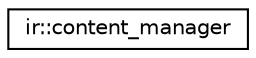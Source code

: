 digraph "Graphical Class Hierarchy"
{
 // LATEX_PDF_SIZE
  edge [fontname="Helvetica",fontsize="10",labelfontname="Helvetica",labelfontsize="10"];
  node [fontname="Helvetica",fontsize="10",shape=record];
  rankdir="LR";
  Node0 [label="ir::content_manager",height=0.2,width=0.4,color="black", fillcolor="white", style="filled",URL="$structir_1_1content__manager.html",tooltip="Main store for repository analysis."];
}
